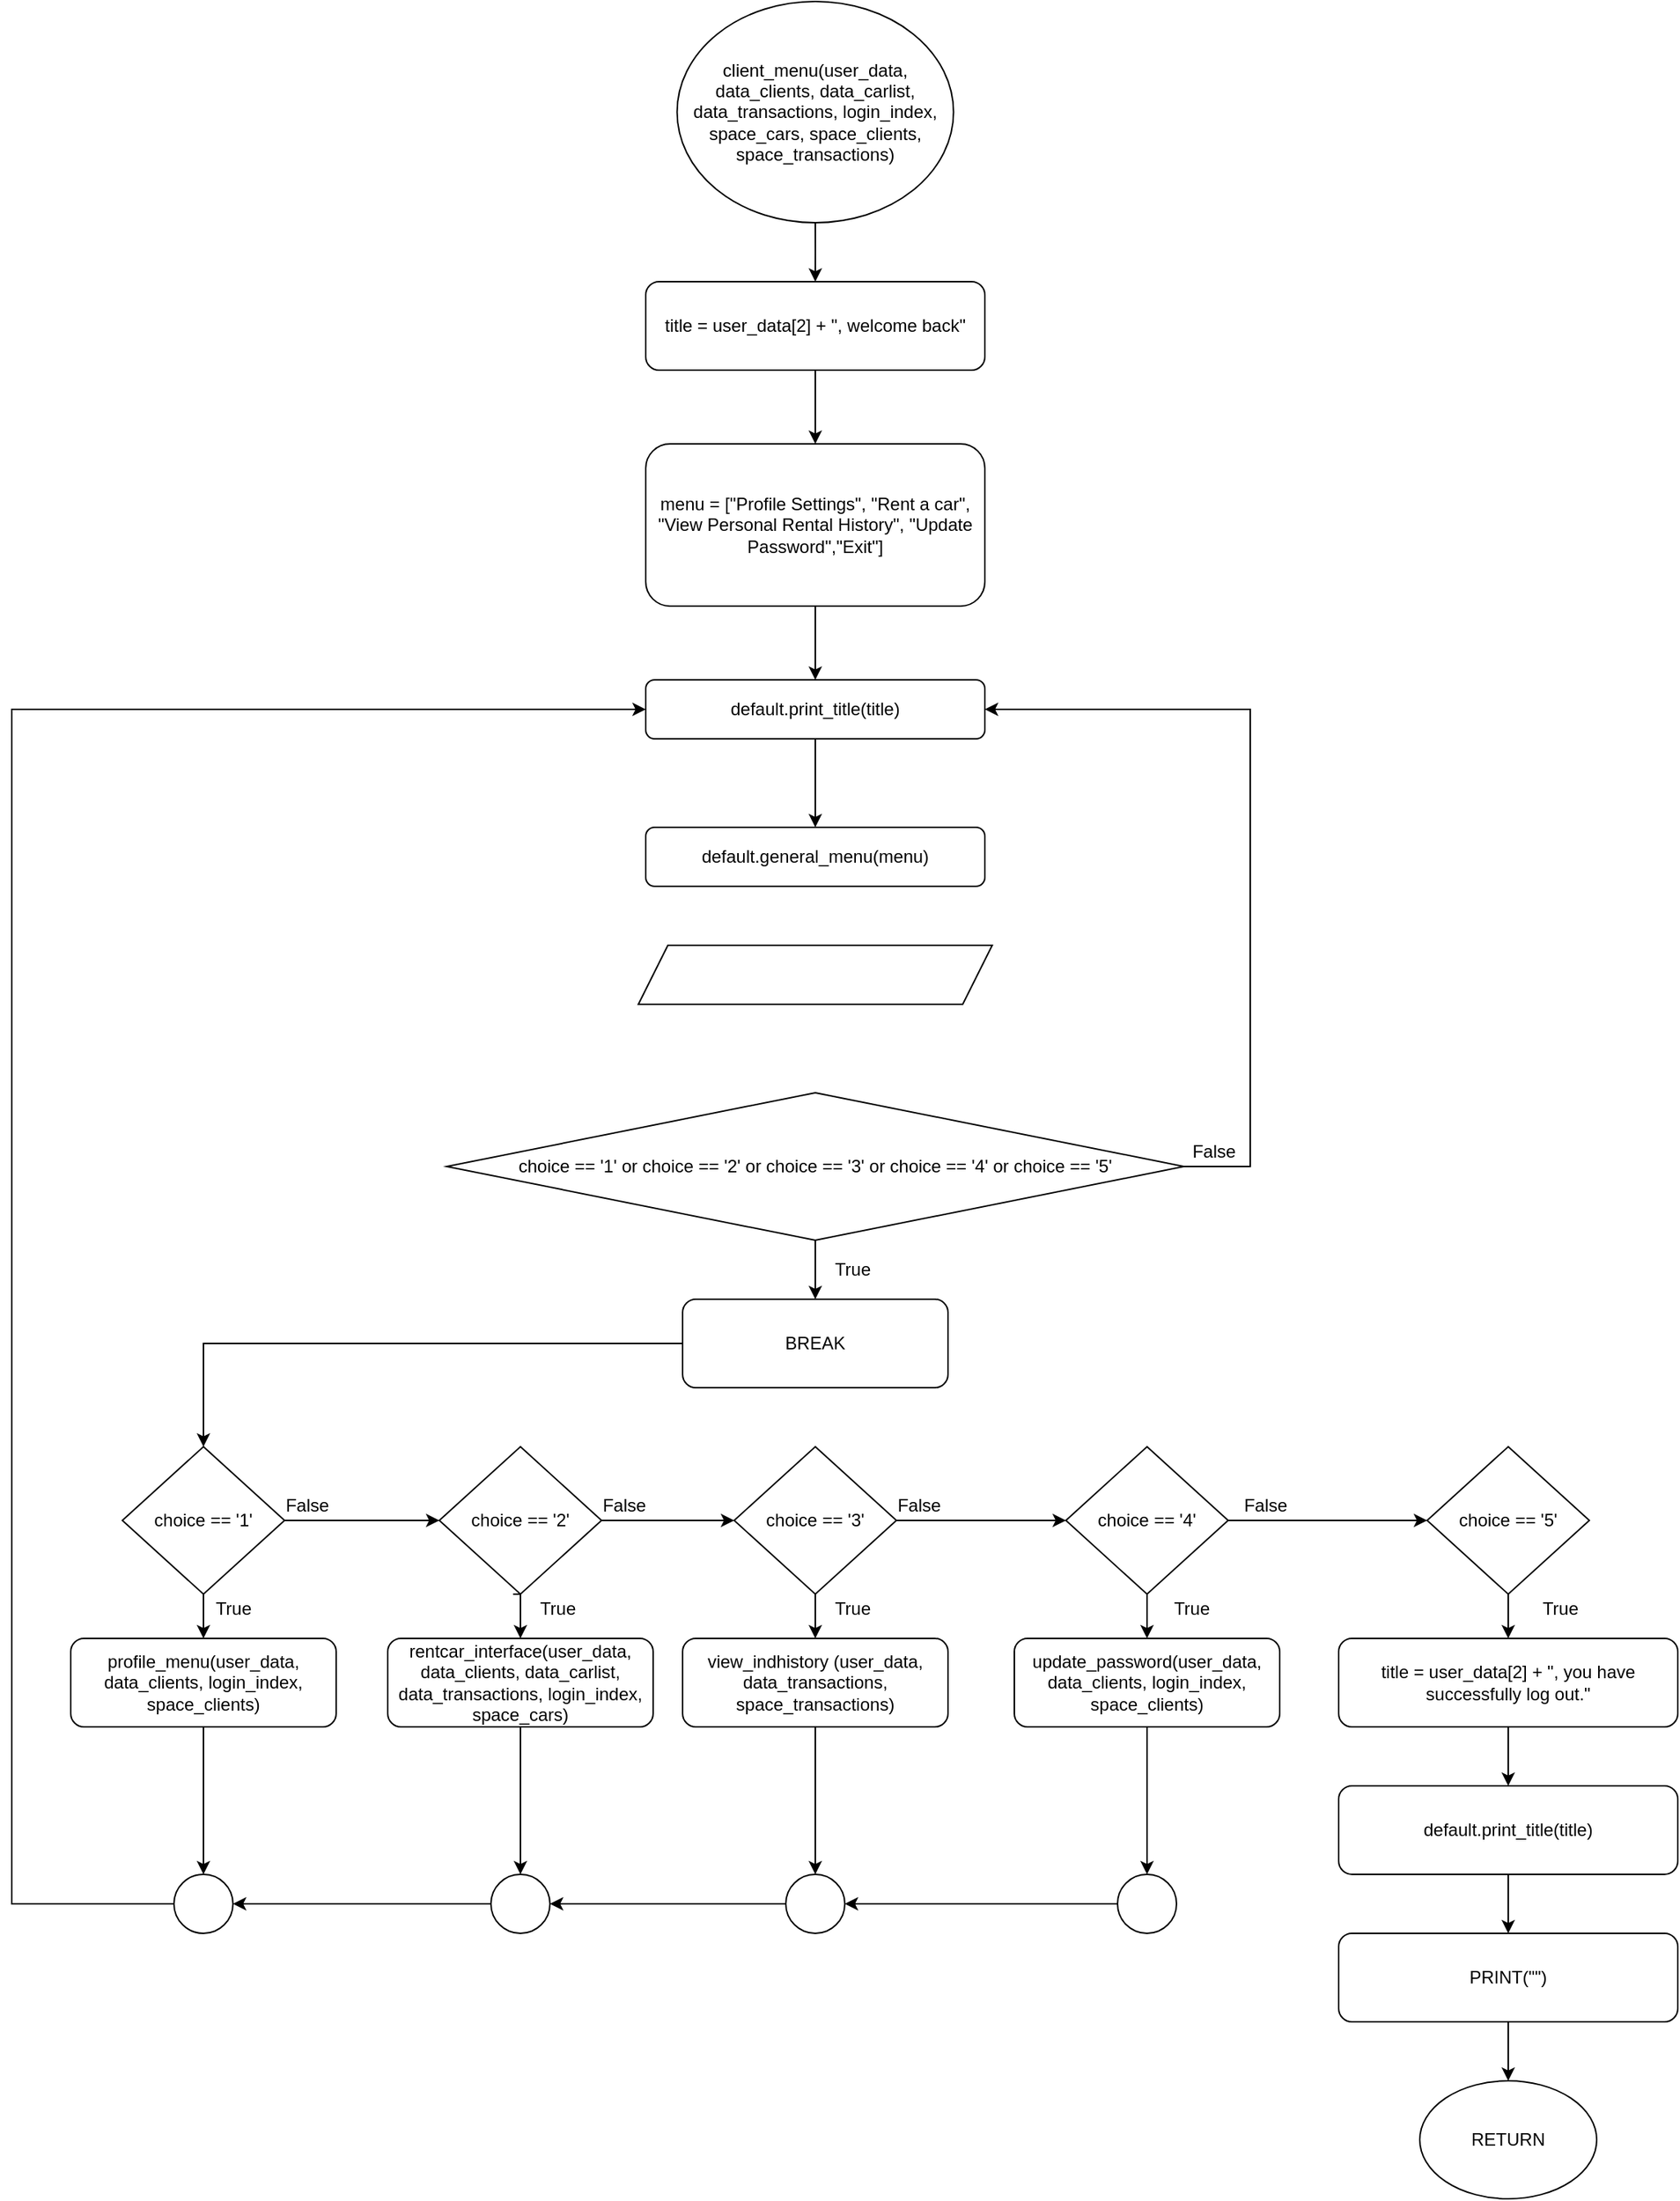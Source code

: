 <mxfile version="14.7.4" type="device"><diagram id="gz4QarqbQyLlZrwyYuSH" name="Page-1"><mxGraphModel dx="1369" dy="876" grid="1" gridSize="10" guides="1" tooltips="1" connect="1" arrows="1" fold="1" page="1" pageScale="1" pageWidth="3300" pageHeight="4681" math="0" shadow="0"><root><mxCell id="0"/><mxCell id="1" parent="0"/><mxCell id="2tX2r3fWJ1Ex_AaG3o2P-10" value="" style="edgeStyle=orthogonalEdgeStyle;rounded=0;orthogonalLoop=1;jettySize=auto;html=1;" edge="1" parent="1" source="0KB5lAkNAPburwyj5mUs-1" target="0KB5lAkNAPburwyj5mUs-2"><mxGeometry relative="1" as="geometry"/></mxCell><mxCell id="0KB5lAkNAPburwyj5mUs-1" value="client_menu(user_data, data_clients, data_carlist, data_transactions, login_index, space_cars, space_clients, space_transactions)" style="ellipse;whiteSpace=wrap;html=1;" parent="1" vertex="1"><mxGeometry x="781.25" y="80" width="187.5" height="150" as="geometry"/></mxCell><mxCell id="2tX2r3fWJ1Ex_AaG3o2P-11" value="" style="edgeStyle=orthogonalEdgeStyle;rounded=0;orthogonalLoop=1;jettySize=auto;html=1;" edge="1" parent="1" source="0KB5lAkNAPburwyj5mUs-2" target="0KB5lAkNAPburwyj5mUs-3"><mxGeometry relative="1" as="geometry"/></mxCell><mxCell id="0KB5lAkNAPburwyj5mUs-2" value="title = user_data[2] + &quot;, welcome back&quot;" style="rounded=1;whiteSpace=wrap;html=1;" parent="1" vertex="1"><mxGeometry x="760" y="270" width="230" height="60" as="geometry"/></mxCell><mxCell id="h15Hhl28LzWk26JGnIV6-5" value="" style="edgeStyle=orthogonalEdgeStyle;rounded=0;orthogonalLoop=1;jettySize=auto;html=1;" edge="1" parent="1" source="0KB5lAkNAPburwyj5mUs-3" target="h15Hhl28LzWk26JGnIV6-2"><mxGeometry relative="1" as="geometry"/></mxCell><mxCell id="0KB5lAkNAPburwyj5mUs-3" value="menu = [&quot;Profile Settings&quot;, &quot;Rent a car&quot;, &quot;View Personal Rental History&quot;, &quot;Update Password&quot;,&quot;Exit&quot;]" style="rounded=1;whiteSpace=wrap;html=1;" parent="1" vertex="1"><mxGeometry x="760" y="380" width="230" height="110" as="geometry"/></mxCell><mxCell id="2tX2r3fWJ1Ex_AaG3o2P-22" value="" style="edgeStyle=orthogonalEdgeStyle;rounded=0;orthogonalLoop=1;jettySize=auto;html=1;" edge="1" parent="1" source="0KB5lAkNAPburwyj5mUs-4" target="0KB5lAkNAPburwyj5mUs-5"><mxGeometry relative="1" as="geometry"/></mxCell><mxCell id="0KB5lAkNAPburwyj5mUs-4" value="choice == '5'" style="rhombus;whiteSpace=wrap;html=1;" parent="1" vertex="1"><mxGeometry x="1290" y="1060" width="110" height="100" as="geometry"/></mxCell><mxCell id="2tX2r3fWJ1Ex_AaG3o2P-23" value="" style="edgeStyle=orthogonalEdgeStyle;rounded=0;orthogonalLoop=1;jettySize=auto;html=1;" edge="1" parent="1" source="0KB5lAkNAPburwyj5mUs-5" target="K5e5D3taWrWDtkJDI0Ug-1"><mxGeometry relative="1" as="geometry"/></mxCell><mxCell id="0KB5lAkNAPburwyj5mUs-5" value="title = user_data[2] + &quot;, you have successfully log out.&quot;" style="rounded=1;whiteSpace=wrap;html=1;" parent="1" vertex="1"><mxGeometry x="1230" y="1190" width="230" height="60" as="geometry"/></mxCell><mxCell id="2tX2r3fWJ1Ex_AaG3o2P-24" value="" style="edgeStyle=orthogonalEdgeStyle;rounded=0;orthogonalLoop=1;jettySize=auto;html=1;" edge="1" parent="1" source="K5e5D3taWrWDtkJDI0Ug-1" target="K5e5D3taWrWDtkJDI0Ug-2"><mxGeometry relative="1" as="geometry"/></mxCell><mxCell id="K5e5D3taWrWDtkJDI0Ug-1" value="default.print_title(title)" style="rounded=1;whiteSpace=wrap;html=1;" parent="1" vertex="1"><mxGeometry x="1230" y="1290" width="230" height="60" as="geometry"/></mxCell><mxCell id="2tX2r3fWJ1Ex_AaG3o2P-25" value="" style="edgeStyle=orthogonalEdgeStyle;rounded=0;orthogonalLoop=1;jettySize=auto;html=1;" edge="1" parent="1" source="K5e5D3taWrWDtkJDI0Ug-2" target="K5e5D3taWrWDtkJDI0Ug-3"><mxGeometry relative="1" as="geometry"/></mxCell><mxCell id="K5e5D3taWrWDtkJDI0Ug-2" value="PRINT(&quot;&quot;)" style="rounded=1;whiteSpace=wrap;html=1;" parent="1" vertex="1"><mxGeometry x="1230" y="1390" width="230" height="60" as="geometry"/></mxCell><mxCell id="K5e5D3taWrWDtkJDI0Ug-3" value="RETURN" style="ellipse;whiteSpace=wrap;html=1;" parent="1" vertex="1"><mxGeometry x="1285" y="1490" width="120" height="80" as="geometry"/></mxCell><mxCell id="2tX2r3fWJ1Ex_AaG3o2P-18" style="edgeStyle=orthogonalEdgeStyle;rounded=0;orthogonalLoop=1;jettySize=auto;html=1;exitX=0.5;exitY=1;exitDx=0;exitDy=0;entryX=0.5;entryY=0;entryDx=0;entryDy=0;" edge="1" parent="1" source="K5e5D3taWrWDtkJDI0Ug-4" target="K5e5D3taWrWDtkJDI0Ug-9"><mxGeometry relative="1" as="geometry"/></mxCell><mxCell id="h15Hhl28LzWk26JGnIV6-11" value="" style="edgeStyle=orthogonalEdgeStyle;rounded=0;orthogonalLoop=1;jettySize=auto;html=1;" edge="1" parent="1" source="K5e5D3taWrWDtkJDI0Ug-4" target="K5e5D3taWrWDtkJDI0Ug-5"><mxGeometry relative="1" as="geometry"/></mxCell><mxCell id="K5e5D3taWrWDtkJDI0Ug-4" value="choice == '1'" style="rhombus;whiteSpace=wrap;html=1;" parent="1" vertex="1"><mxGeometry x="405" y="1060" width="110" height="100" as="geometry"/></mxCell><mxCell id="2tX2r3fWJ1Ex_AaG3o2P-19" style="edgeStyle=orthogonalEdgeStyle;rounded=0;orthogonalLoop=1;jettySize=auto;html=1;exitX=0.5;exitY=1;exitDx=0;exitDy=0;entryX=0.5;entryY=0;entryDx=0;entryDy=0;" edge="1" parent="1"><mxGeometry relative="1" as="geometry"><mxPoint x="670.0" y="1160" as="sourcePoint"/><mxPoint x="675.0" y="1190" as="targetPoint"/></mxGeometry></mxCell><mxCell id="h15Hhl28LzWk26JGnIV6-12" value="" style="edgeStyle=orthogonalEdgeStyle;rounded=0;orthogonalLoop=1;jettySize=auto;html=1;" edge="1" parent="1" source="K5e5D3taWrWDtkJDI0Ug-5" target="K5e5D3taWrWDtkJDI0Ug-6"><mxGeometry relative="1" as="geometry"/></mxCell><mxCell id="K5e5D3taWrWDtkJDI0Ug-5" value="choice == '2'" style="rhombus;whiteSpace=wrap;html=1;" parent="1" vertex="1"><mxGeometry x="620" y="1060" width="110" height="100" as="geometry"/></mxCell><mxCell id="2tX2r3fWJ1Ex_AaG3o2P-20" value="" style="edgeStyle=orthogonalEdgeStyle;rounded=0;orthogonalLoop=1;jettySize=auto;html=1;" edge="1" parent="1" source="K5e5D3taWrWDtkJDI0Ug-6" target="2tX2r3fWJ1Ex_AaG3o2P-5"><mxGeometry relative="1" as="geometry"/></mxCell><mxCell id="h15Hhl28LzWk26JGnIV6-13" value="" style="edgeStyle=orthogonalEdgeStyle;rounded=0;orthogonalLoop=1;jettySize=auto;html=1;" edge="1" parent="1" source="K5e5D3taWrWDtkJDI0Ug-6" target="K5e5D3taWrWDtkJDI0Ug-7"><mxGeometry relative="1" as="geometry"/></mxCell><mxCell id="K5e5D3taWrWDtkJDI0Ug-6" value="choice == '3'" style="rhombus;whiteSpace=wrap;html=1;" parent="1" vertex="1"><mxGeometry x="820" y="1060" width="110" height="100" as="geometry"/></mxCell><mxCell id="2tX2r3fWJ1Ex_AaG3o2P-21" value="" style="edgeStyle=orthogonalEdgeStyle;rounded=0;orthogonalLoop=1;jettySize=auto;html=1;" edge="1" parent="1" source="K5e5D3taWrWDtkJDI0Ug-7" target="2tX2r3fWJ1Ex_AaG3o2P-6"><mxGeometry relative="1" as="geometry"/></mxCell><mxCell id="h15Hhl28LzWk26JGnIV6-14" value="" style="edgeStyle=orthogonalEdgeStyle;rounded=0;orthogonalLoop=1;jettySize=auto;html=1;" edge="1" parent="1" source="K5e5D3taWrWDtkJDI0Ug-7" target="0KB5lAkNAPburwyj5mUs-4"><mxGeometry relative="1" as="geometry"/></mxCell><mxCell id="K5e5D3taWrWDtkJDI0Ug-7" value="choice == '4'" style="rhombus;whiteSpace=wrap;html=1;" parent="1" vertex="1"><mxGeometry x="1045" y="1060" width="110" height="100" as="geometry"/></mxCell><mxCell id="2tX2r3fWJ1Ex_AaG3o2P-12" value="" style="edgeStyle=orthogonalEdgeStyle;rounded=0;orthogonalLoop=1;jettySize=auto;html=1;" edge="1" parent="1" source="K5e5D3taWrWDtkJDI0Ug-8" target="2tX2r3fWJ1Ex_AaG3o2P-9"><mxGeometry relative="1" as="geometry"/></mxCell><mxCell id="h15Hhl28LzWk26JGnIV6-10" style="edgeStyle=orthogonalEdgeStyle;rounded=0;orthogonalLoop=1;jettySize=auto;html=1;entryX=1;entryY=0.5;entryDx=0;entryDy=0;" edge="1" parent="1" source="K5e5D3taWrWDtkJDI0Ug-8" target="h15Hhl28LzWk26JGnIV6-2"><mxGeometry relative="1" as="geometry"><Array as="points"><mxPoint x="1170" y="870"/><mxPoint x="1170" y="560"/></Array></mxGeometry></mxCell><mxCell id="K5e5D3taWrWDtkJDI0Ug-8" value="choice == '1' or choice == '2' or choice == '3' or choice == '4' or choice == '5'" style="rhombus;whiteSpace=wrap;html=1;" parent="1" vertex="1"><mxGeometry x="625" y="820" width="500" height="100" as="geometry"/></mxCell><mxCell id="h15Hhl28LzWk26JGnIV6-24" style="edgeStyle=orthogonalEdgeStyle;rounded=0;orthogonalLoop=1;jettySize=auto;html=1;entryX=0.5;entryY=0;entryDx=0;entryDy=0;startArrow=none;startFill=0;endArrow=classic;endFill=1;" edge="1" parent="1" source="K5e5D3taWrWDtkJDI0Ug-9" target="h15Hhl28LzWk26JGnIV6-20"><mxGeometry relative="1" as="geometry"/></mxCell><mxCell id="K5e5D3taWrWDtkJDI0Ug-9" value="profile_menu(user_data, data_clients, login_index, space_clients)" style="rounded=1;whiteSpace=wrap;html=1;" parent="1" vertex="1"><mxGeometry x="370" y="1190" width="180" height="60" as="geometry"/></mxCell><mxCell id="h15Hhl28LzWk26JGnIV6-25" value="" style="edgeStyle=orthogonalEdgeStyle;rounded=0;orthogonalLoop=1;jettySize=auto;html=1;startArrow=none;startFill=0;endArrow=classic;endFill=1;" edge="1" parent="1" source="2tX2r3fWJ1Ex_AaG3o2P-3" target="h15Hhl28LzWk26JGnIV6-21"><mxGeometry relative="1" as="geometry"/></mxCell><mxCell id="2tX2r3fWJ1Ex_AaG3o2P-3" value="rentcar_interface(user_data, data_clients, data_carlist, data_transactions, login_index, space_cars)" style="rounded=1;whiteSpace=wrap;html=1;" vertex="1" parent="1"><mxGeometry x="585" y="1190" width="180" height="60" as="geometry"/></mxCell><mxCell id="h15Hhl28LzWk26JGnIV6-26" value="" style="edgeStyle=orthogonalEdgeStyle;rounded=0;orthogonalLoop=1;jettySize=auto;html=1;startArrow=none;startFill=0;endArrow=classic;endFill=1;" edge="1" parent="1" source="2tX2r3fWJ1Ex_AaG3o2P-5" target="h15Hhl28LzWk26JGnIV6-22"><mxGeometry relative="1" as="geometry"/></mxCell><mxCell id="2tX2r3fWJ1Ex_AaG3o2P-5" value="&lt;div&gt;&lt;span&gt;view_indhistory (user_data, data_transactions, space_transactions)&lt;/span&gt;&lt;/div&gt;" style="rounded=1;whiteSpace=wrap;html=1;align=center;" vertex="1" parent="1"><mxGeometry x="785" y="1190" width="180" height="60" as="geometry"/></mxCell><mxCell id="h15Hhl28LzWk26JGnIV6-27" value="" style="edgeStyle=orthogonalEdgeStyle;rounded=0;orthogonalLoop=1;jettySize=auto;html=1;startArrow=none;startFill=0;endArrow=classic;endFill=1;" edge="1" parent="1" source="2tX2r3fWJ1Ex_AaG3o2P-6" target="h15Hhl28LzWk26JGnIV6-23"><mxGeometry relative="1" as="geometry"/></mxCell><mxCell id="2tX2r3fWJ1Ex_AaG3o2P-6" value="update_password(user_data, data_clients, login_index, space_clients)" style="rounded=1;whiteSpace=wrap;html=1;" vertex="1" parent="1"><mxGeometry x="1010" y="1190" width="180" height="60" as="geometry"/></mxCell><mxCell id="2tX2r3fWJ1Ex_AaG3o2P-15" style="edgeStyle=orthogonalEdgeStyle;rounded=0;orthogonalLoop=1;jettySize=auto;html=1;exitX=0;exitY=0.5;exitDx=0;exitDy=0;" edge="1" parent="1" source="2tX2r3fWJ1Ex_AaG3o2P-9" target="K5e5D3taWrWDtkJDI0Ug-4"><mxGeometry relative="1" as="geometry"/></mxCell><mxCell id="2tX2r3fWJ1Ex_AaG3o2P-9" value="BREAK" style="rounded=1;whiteSpace=wrap;html=1;" vertex="1" parent="1"><mxGeometry x="785" y="960" width="180" height="60" as="geometry"/></mxCell><mxCell id="h15Hhl28LzWk26JGnIV6-6" value="" style="edgeStyle=orthogonalEdgeStyle;rounded=0;orthogonalLoop=1;jettySize=auto;html=1;" edge="1" parent="1" source="h15Hhl28LzWk26JGnIV6-2" target="h15Hhl28LzWk26JGnIV6-3"><mxGeometry relative="1" as="geometry"/></mxCell><mxCell id="h15Hhl28LzWk26JGnIV6-2" value="default.print_title(title)" style="rounded=1;whiteSpace=wrap;html=1;" vertex="1" parent="1"><mxGeometry x="760" y="540" width="230" height="40" as="geometry"/></mxCell><mxCell id="h15Hhl28LzWk26JGnIV6-3" value="default.general_menu(menu)" style="rounded=1;whiteSpace=wrap;html=1;" vertex="1" parent="1"><mxGeometry x="760" y="640" width="230" height="40" as="geometry"/></mxCell><mxCell id="h15Hhl28LzWk26JGnIV6-34" style="edgeStyle=orthogonalEdgeStyle;rounded=0;orthogonalLoop=1;jettySize=auto;html=1;entryX=0;entryY=0.5;entryDx=0;entryDy=0;startArrow=none;startFill=0;endArrow=classic;endFill=1;" edge="1" parent="1" source="h15Hhl28LzWk26JGnIV6-20" target="h15Hhl28LzWk26JGnIV6-2"><mxGeometry relative="1" as="geometry"><Array as="points"><mxPoint x="330" y="1370"/><mxPoint x="330" y="560"/></Array></mxGeometry></mxCell><mxCell id="h15Hhl28LzWk26JGnIV6-20" value="" style="ellipse;whiteSpace=wrap;html=1;aspect=fixed;" vertex="1" parent="1"><mxGeometry x="440" y="1350" width="40" height="40" as="geometry"/></mxCell><mxCell id="h15Hhl28LzWk26JGnIV6-33" value="" style="edgeStyle=orthogonalEdgeStyle;rounded=0;orthogonalLoop=1;jettySize=auto;html=1;startArrow=none;startFill=0;endArrow=classic;endFill=1;entryX=1;entryY=0.5;entryDx=0;entryDy=0;" edge="1" parent="1" source="h15Hhl28LzWk26JGnIV6-21" target="h15Hhl28LzWk26JGnIV6-20"><mxGeometry relative="1" as="geometry"><mxPoint x="575" y="1370" as="targetPoint"/><Array as="points"/></mxGeometry></mxCell><mxCell id="h15Hhl28LzWk26JGnIV6-21" value="" style="ellipse;whiteSpace=wrap;html=1;aspect=fixed;" vertex="1" parent="1"><mxGeometry x="655" y="1350" width="40" height="40" as="geometry"/></mxCell><mxCell id="h15Hhl28LzWk26JGnIV6-31" style="edgeStyle=orthogonalEdgeStyle;rounded=0;orthogonalLoop=1;jettySize=auto;html=1;entryX=1;entryY=0.5;entryDx=0;entryDy=0;startArrow=none;startFill=0;endArrow=classic;endFill=1;" edge="1" parent="1" source="h15Hhl28LzWk26JGnIV6-22" target="h15Hhl28LzWk26JGnIV6-21"><mxGeometry relative="1" as="geometry"/></mxCell><mxCell id="h15Hhl28LzWk26JGnIV6-22" value="" style="ellipse;whiteSpace=wrap;html=1;aspect=fixed;" vertex="1" parent="1"><mxGeometry x="855" y="1350" width="40" height="40" as="geometry"/></mxCell><mxCell id="h15Hhl28LzWk26JGnIV6-30" style="edgeStyle=orthogonalEdgeStyle;rounded=0;orthogonalLoop=1;jettySize=auto;html=1;entryX=1;entryY=0.5;entryDx=0;entryDy=0;startArrow=none;startFill=0;endArrow=classic;endFill=1;" edge="1" parent="1" source="h15Hhl28LzWk26JGnIV6-23" target="h15Hhl28LzWk26JGnIV6-22"><mxGeometry relative="1" as="geometry"/></mxCell><mxCell id="h15Hhl28LzWk26JGnIV6-23" value="" style="ellipse;whiteSpace=wrap;html=1;aspect=fixed;" vertex="1" parent="1"><mxGeometry x="1080" y="1350" width="40" height="40" as="geometry"/></mxCell><mxCell id="h15Hhl28LzWk26JGnIV6-35" value="False" style="text;html=1;align=center;verticalAlign=middle;resizable=0;points=[];autosize=1;strokeColor=none;" vertex="1" parent="1"><mxGeometry x="1125" y="850" width="40" height="20" as="geometry"/></mxCell><mxCell id="h15Hhl28LzWk26JGnIV6-36" value="True" style="text;html=1;align=center;verticalAlign=middle;resizable=0;points=[];autosize=1;strokeColor=none;" vertex="1" parent="1"><mxGeometry x="880" y="930" width="40" height="20" as="geometry"/></mxCell><mxCell id="h15Hhl28LzWk26JGnIV6-37" value="True" style="text;html=1;align=center;verticalAlign=middle;resizable=0;points=[];autosize=1;strokeColor=none;" vertex="1" parent="1"><mxGeometry x="460" y="1160" width="40" height="20" as="geometry"/></mxCell><mxCell id="h15Hhl28LzWk26JGnIV6-38" value="True" style="text;html=1;align=center;verticalAlign=middle;resizable=0;points=[];autosize=1;strokeColor=none;" vertex="1" parent="1"><mxGeometry x="680" y="1160" width="40" height="20" as="geometry"/></mxCell><mxCell id="h15Hhl28LzWk26JGnIV6-39" value="True" style="text;html=1;align=center;verticalAlign=middle;resizable=0;points=[];autosize=1;strokeColor=none;" vertex="1" parent="1"><mxGeometry x="880" y="1160" width="40" height="20" as="geometry"/></mxCell><mxCell id="h15Hhl28LzWk26JGnIV6-40" value="True" style="text;html=1;align=center;verticalAlign=middle;resizable=0;points=[];autosize=1;strokeColor=none;" vertex="1" parent="1"><mxGeometry x="1110" y="1160" width="40" height="20" as="geometry"/></mxCell><mxCell id="h15Hhl28LzWk26JGnIV6-41" value="True" style="text;html=1;align=center;verticalAlign=middle;resizable=0;points=[];autosize=1;strokeColor=none;" vertex="1" parent="1"><mxGeometry x="1360" y="1160" width="40" height="20" as="geometry"/></mxCell><mxCell id="h15Hhl28LzWk26JGnIV6-42" value="False" style="text;html=1;align=center;verticalAlign=middle;resizable=0;points=[];autosize=1;strokeColor=none;" vertex="1" parent="1"><mxGeometry x="510" y="1090" width="40" height="20" as="geometry"/></mxCell><mxCell id="h15Hhl28LzWk26JGnIV6-43" value="False" style="text;html=1;align=center;verticalAlign=middle;resizable=0;points=[];autosize=1;strokeColor=none;" vertex="1" parent="1"><mxGeometry x="725" y="1090" width="40" height="20" as="geometry"/></mxCell><mxCell id="h15Hhl28LzWk26JGnIV6-44" value="False" style="text;html=1;align=center;verticalAlign=middle;resizable=0;points=[];autosize=1;strokeColor=none;" vertex="1" parent="1"><mxGeometry x="925" y="1090" width="40" height="20" as="geometry"/></mxCell><mxCell id="h15Hhl28LzWk26JGnIV6-45" value="False" style="text;html=1;align=center;verticalAlign=middle;resizable=0;points=[];autosize=1;strokeColor=none;" vertex="1" parent="1"><mxGeometry x="1160" y="1090" width="40" height="20" as="geometry"/></mxCell><mxCell id="waqB5fCVUn7LWDH6cR-D-1" value="" style="shape=parallelogram;perimeter=parallelogramPerimeter;whiteSpace=wrap;html=1;fixedSize=1;" vertex="1" parent="1"><mxGeometry x="755" y="720" width="240" height="40" as="geometry"/></mxCell></root></mxGraphModel></diagram></mxfile>